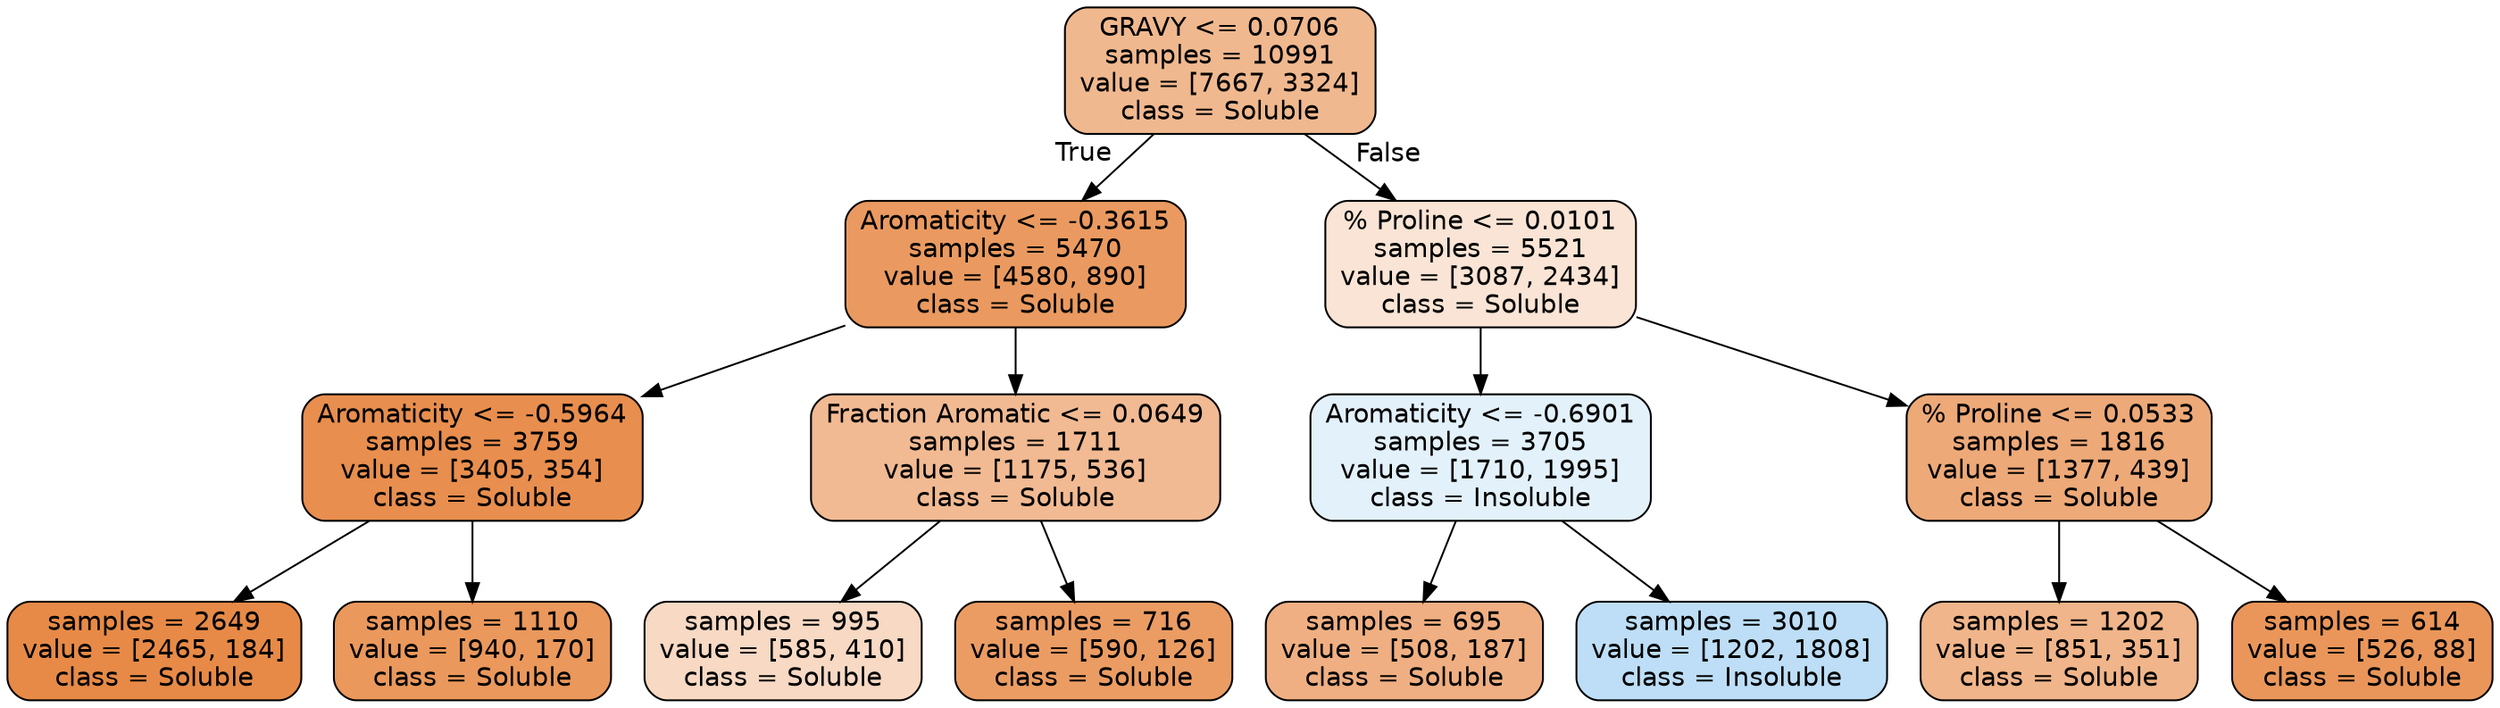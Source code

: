 digraph Tree {
node [shape=box, style="filled, rounded", color="black", fontname=helvetica] ;
graph [ranksep=equally, splines=polyline] ;
edge [fontname=helvetica] ;
0 [label="GRAVY <= 0.0706\nsamples = 10991\nvalue = [7667, 3324]\nclass = Soluble", fillcolor="#e5813990"] ;
1 [label="Aromaticity <= -0.3615\nsamples = 5470\nvalue = [4580, 890]\nclass = Soluble", fillcolor="#e58139cd"] ;
0 -> 1 [labeldistance=2.5, labelangle=45, headlabel="True"] ;
2 [label="Aromaticity <= -0.5964\nsamples = 3759\nvalue = [3405, 354]\nclass = Soluble", fillcolor="#e58139e4"] ;
1 -> 2 ;
3 [label="samples = 2649\nvalue = [2465, 184]\nclass = Soluble", fillcolor="#e58139ec"] ;
2 -> 3 ;
4 [label="samples = 1110\nvalue = [940, 170]\nclass = Soluble", fillcolor="#e58139d1"] ;
2 -> 4 ;
5 [label="Fraction Aromatic <= 0.0649\nsamples = 1711\nvalue = [1175, 536]\nclass = Soluble", fillcolor="#e581398b"] ;
1 -> 5 ;
6 [label="samples = 995\nvalue = [585, 410]\nclass = Soluble", fillcolor="#e581394c"] ;
5 -> 6 ;
7 [label="samples = 716\nvalue = [590, 126]\nclass = Soluble", fillcolor="#e58139c9"] ;
5 -> 7 ;
8 [label="% Proline <= 0.0101\nsamples = 5521\nvalue = [3087, 2434]\nclass = Soluble", fillcolor="#e5813936"] ;
0 -> 8 [labeldistance=2.5, labelangle=-45, headlabel="False"] ;
9 [label="Aromaticity <= -0.6901\nsamples = 3705\nvalue = [1710, 1995]\nclass = Insoluble", fillcolor="#399de524"] ;
8 -> 9 ;
10 [label="samples = 695\nvalue = [508, 187]\nclass = Soluble", fillcolor="#e58139a1"] ;
9 -> 10 ;
11 [label="samples = 3010\nvalue = [1202, 1808]\nclass = Insoluble", fillcolor="#399de555"] ;
9 -> 11 ;
12 [label="% Proline <= 0.0533\nsamples = 1816\nvalue = [1377, 439]\nclass = Soluble", fillcolor="#e58139ae"] ;
8 -> 12 ;
13 [label="samples = 1202\nvalue = [851, 351]\nclass = Soluble", fillcolor="#e5813996"] ;
12 -> 13 ;
14 [label="samples = 614\nvalue = [526, 88]\nclass = Soluble", fillcolor="#e58139d4"] ;
12 -> 14 ;
{rank=same ; 0} ;
{rank=same ; 1; 8} ;
{rank=same ; 2; 5; 9; 12} ;
{rank=same ; 3; 4; 6; 7; 10; 11; 13; 14} ;
}